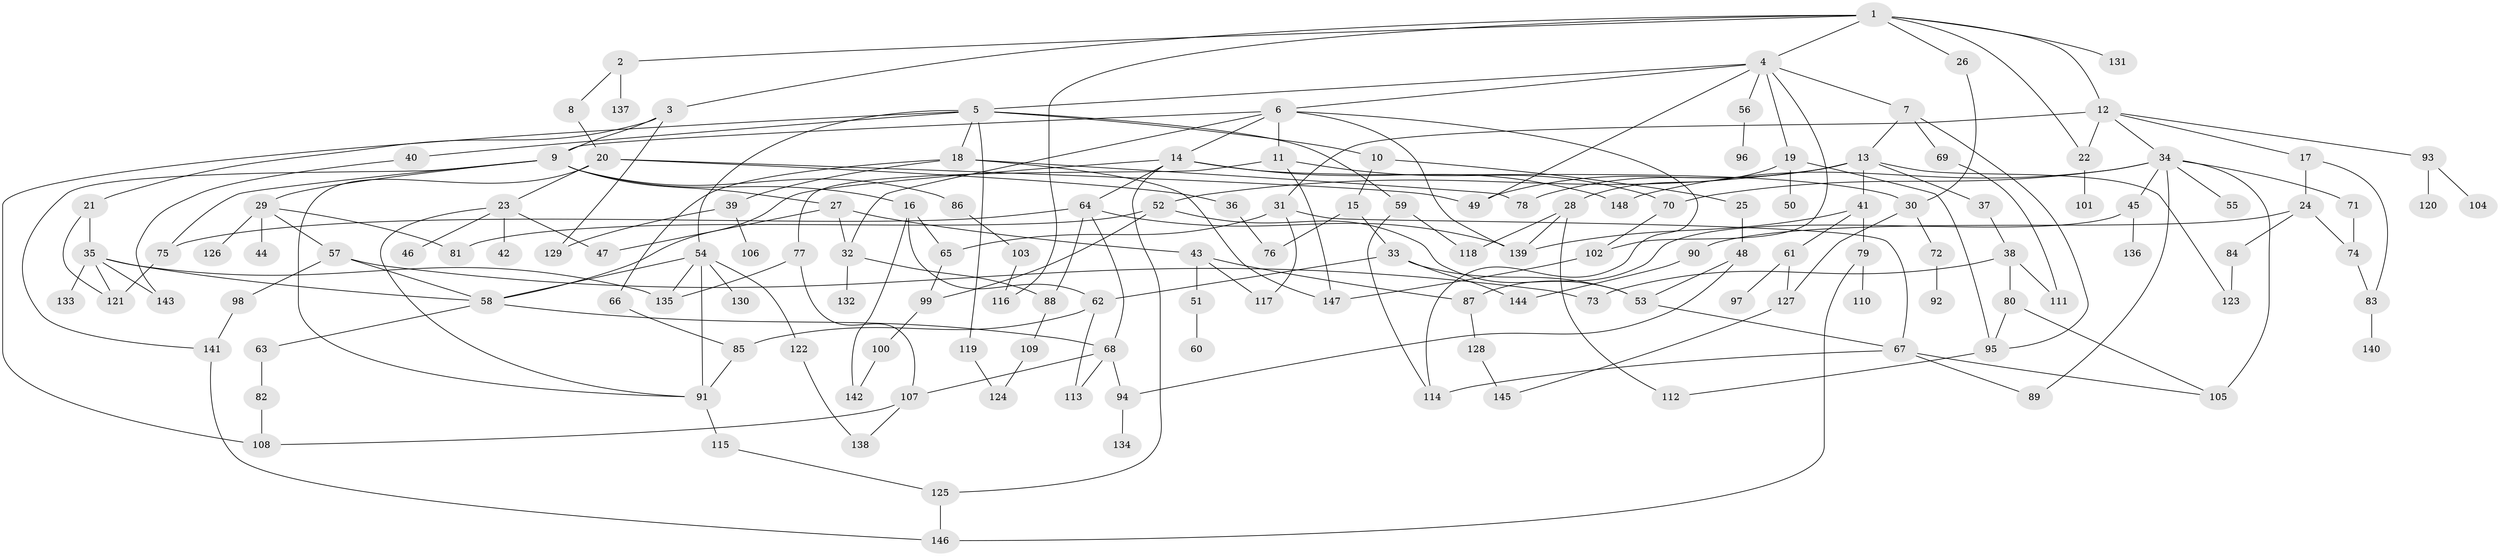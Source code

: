 // Generated by graph-tools (version 1.1) at 2025/10/02/27/25 16:10:55]
// undirected, 148 vertices, 219 edges
graph export_dot {
graph [start="1"]
  node [color=gray90,style=filled];
  1;
  2;
  3;
  4;
  5;
  6;
  7;
  8;
  9;
  10;
  11;
  12;
  13;
  14;
  15;
  16;
  17;
  18;
  19;
  20;
  21;
  22;
  23;
  24;
  25;
  26;
  27;
  28;
  29;
  30;
  31;
  32;
  33;
  34;
  35;
  36;
  37;
  38;
  39;
  40;
  41;
  42;
  43;
  44;
  45;
  46;
  47;
  48;
  49;
  50;
  51;
  52;
  53;
  54;
  55;
  56;
  57;
  58;
  59;
  60;
  61;
  62;
  63;
  64;
  65;
  66;
  67;
  68;
  69;
  70;
  71;
  72;
  73;
  74;
  75;
  76;
  77;
  78;
  79;
  80;
  81;
  82;
  83;
  84;
  85;
  86;
  87;
  88;
  89;
  90;
  91;
  92;
  93;
  94;
  95;
  96;
  97;
  98;
  99;
  100;
  101;
  102;
  103;
  104;
  105;
  106;
  107;
  108;
  109;
  110;
  111;
  112;
  113;
  114;
  115;
  116;
  117;
  118;
  119;
  120;
  121;
  122;
  123;
  124;
  125;
  126;
  127;
  128;
  129;
  130;
  131;
  132;
  133;
  134;
  135;
  136;
  137;
  138;
  139;
  140;
  141;
  142;
  143;
  144;
  145;
  146;
  147;
  148;
  1 -- 2;
  1 -- 3;
  1 -- 4;
  1 -- 12;
  1 -- 22;
  1 -- 26;
  1 -- 116;
  1 -- 131;
  2 -- 8;
  2 -- 137;
  3 -- 9;
  3 -- 21;
  3 -- 129;
  4 -- 5;
  4 -- 6;
  4 -- 7;
  4 -- 19;
  4 -- 56;
  4 -- 49;
  4 -- 102;
  5 -- 10;
  5 -- 18;
  5 -- 40;
  5 -- 54;
  5 -- 59;
  5 -- 119;
  5 -- 108;
  6 -- 11;
  6 -- 14;
  6 -- 32;
  6 -- 9;
  6 -- 139;
  6 -- 114;
  7 -- 13;
  7 -- 69;
  7 -- 95;
  8 -- 20;
  9 -- 16;
  9 -- 27;
  9 -- 29;
  9 -- 86;
  9 -- 75;
  9 -- 141;
  10 -- 15;
  10 -- 25;
  11 -- 77;
  11 -- 70;
  11 -- 147;
  12 -- 17;
  12 -- 31;
  12 -- 34;
  12 -- 93;
  12 -- 22;
  13 -- 37;
  13 -- 41;
  13 -- 52;
  13 -- 123;
  13 -- 78;
  13 -- 49;
  14 -- 64;
  14 -- 58;
  14 -- 148;
  14 -- 30;
  14 -- 125;
  15 -- 33;
  15 -- 76;
  16 -- 62;
  16 -- 65;
  16 -- 142;
  17 -- 24;
  17 -- 83;
  18 -- 39;
  18 -- 66;
  18 -- 78;
  18 -- 147;
  19 -- 28;
  19 -- 50;
  19 -- 95;
  20 -- 23;
  20 -- 36;
  20 -- 49;
  20 -- 91;
  21 -- 35;
  21 -- 121;
  22 -- 101;
  23 -- 42;
  23 -- 46;
  23 -- 47;
  23 -- 91;
  24 -- 84;
  24 -- 90;
  24 -- 74;
  25 -- 48;
  26 -- 30;
  27 -- 43;
  27 -- 32;
  27 -- 47;
  28 -- 118;
  28 -- 112;
  28 -- 139;
  29 -- 44;
  29 -- 57;
  29 -- 126;
  29 -- 81;
  30 -- 72;
  30 -- 127;
  31 -- 67;
  31 -- 117;
  31 -- 65;
  32 -- 88;
  32 -- 132;
  33 -- 53;
  33 -- 144;
  33 -- 62;
  34 -- 45;
  34 -- 55;
  34 -- 70;
  34 -- 71;
  34 -- 89;
  34 -- 105;
  34 -- 148;
  35 -- 121;
  35 -- 133;
  35 -- 143;
  35 -- 135;
  35 -- 58;
  36 -- 76;
  37 -- 38;
  38 -- 80;
  38 -- 111;
  38 -- 73;
  39 -- 106;
  39 -- 129;
  40 -- 143;
  41 -- 61;
  41 -- 79;
  41 -- 139;
  43 -- 51;
  43 -- 87;
  43 -- 117;
  45 -- 136;
  45 -- 87;
  48 -- 53;
  48 -- 94;
  51 -- 60;
  52 -- 81;
  52 -- 99;
  52 -- 53;
  53 -- 67;
  54 -- 58;
  54 -- 122;
  54 -- 130;
  54 -- 135;
  54 -- 91;
  56 -- 96;
  57 -- 73;
  57 -- 98;
  57 -- 58;
  58 -- 63;
  58 -- 68;
  59 -- 118;
  59 -- 114;
  61 -- 97;
  61 -- 127;
  62 -- 113;
  62 -- 85;
  63 -- 82;
  64 -- 75;
  64 -- 139;
  64 -- 88;
  64 -- 68;
  65 -- 99;
  66 -- 85;
  67 -- 114;
  67 -- 105;
  67 -- 89;
  68 -- 113;
  68 -- 94;
  68 -- 107;
  69 -- 111;
  70 -- 102;
  71 -- 74;
  72 -- 92;
  74 -- 83;
  75 -- 121;
  77 -- 107;
  77 -- 135;
  79 -- 110;
  79 -- 146;
  80 -- 95;
  80 -- 105;
  82 -- 108;
  83 -- 140;
  84 -- 123;
  85 -- 91;
  86 -- 103;
  87 -- 128;
  88 -- 109;
  90 -- 144;
  91 -- 115;
  93 -- 104;
  93 -- 120;
  94 -- 134;
  95 -- 112;
  98 -- 141;
  99 -- 100;
  100 -- 142;
  102 -- 147;
  103 -- 116;
  107 -- 138;
  107 -- 108;
  109 -- 124;
  115 -- 125;
  119 -- 124;
  122 -- 138;
  125 -- 146;
  127 -- 145;
  128 -- 145;
  141 -- 146;
}
